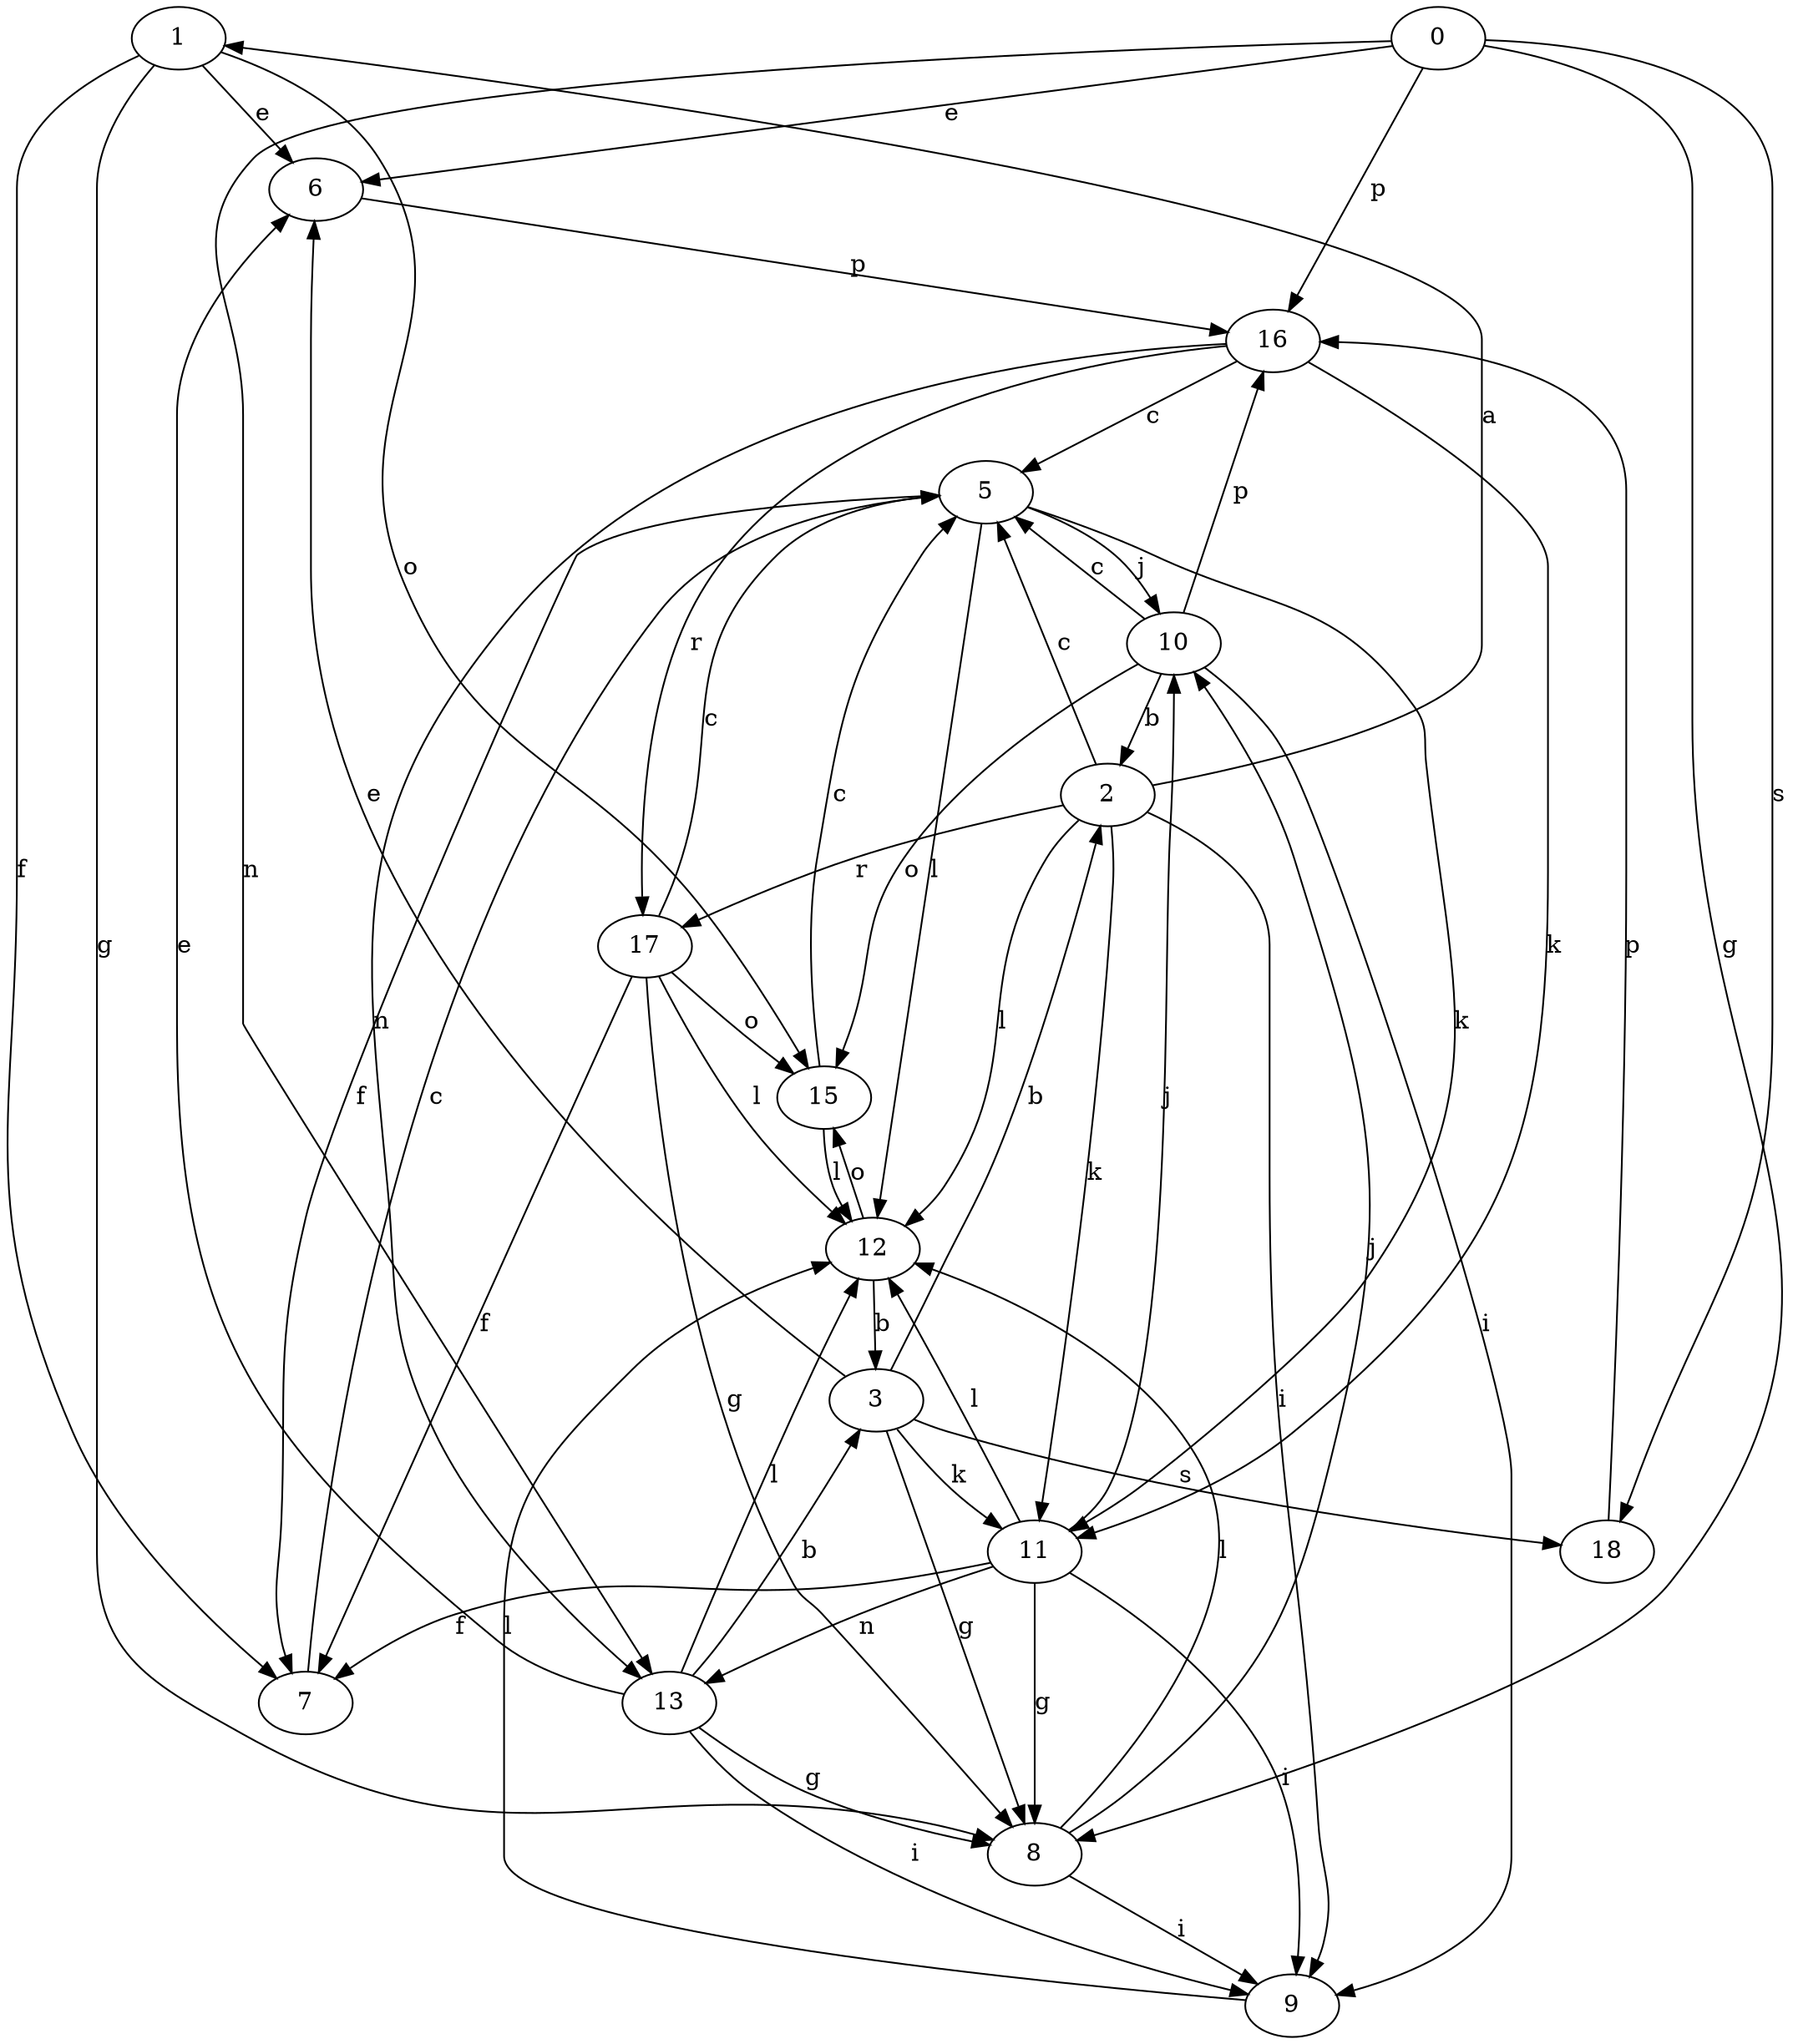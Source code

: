 strict digraph  {
1;
2;
3;
5;
6;
7;
8;
9;
10;
11;
12;
13;
15;
16;
17;
18;
0;
1 -> 6  [label=e];
1 -> 7  [label=f];
1 -> 8  [label=g];
1 -> 15  [label=o];
2 -> 1  [label=a];
2 -> 5  [label=c];
2 -> 9  [label=i];
2 -> 11  [label=k];
2 -> 12  [label=l];
2 -> 17  [label=r];
3 -> 2  [label=b];
3 -> 6  [label=e];
3 -> 8  [label=g];
3 -> 11  [label=k];
3 -> 18  [label=s];
5 -> 7  [label=f];
5 -> 10  [label=j];
5 -> 11  [label=k];
5 -> 12  [label=l];
6 -> 16  [label=p];
7 -> 5  [label=c];
8 -> 9  [label=i];
8 -> 10  [label=j];
8 -> 12  [label=l];
9 -> 12  [label=l];
10 -> 2  [label=b];
10 -> 5  [label=c];
10 -> 9  [label=i];
10 -> 15  [label=o];
10 -> 16  [label=p];
11 -> 7  [label=f];
11 -> 8  [label=g];
11 -> 9  [label=i];
11 -> 10  [label=j];
11 -> 12  [label=l];
11 -> 13  [label=n];
12 -> 3  [label=b];
12 -> 15  [label=o];
13 -> 3  [label=b];
13 -> 6  [label=e];
13 -> 8  [label=g];
13 -> 9  [label=i];
13 -> 12  [label=l];
15 -> 5  [label=c];
15 -> 12  [label=l];
16 -> 5  [label=c];
16 -> 11  [label=k];
16 -> 13  [label=n];
16 -> 17  [label=r];
17 -> 5  [label=c];
17 -> 7  [label=f];
17 -> 8  [label=g];
17 -> 12  [label=l];
17 -> 15  [label=o];
18 -> 16  [label=p];
0 -> 6  [label=e];
0 -> 8  [label=g];
0 -> 13  [label=n];
0 -> 16  [label=p];
0 -> 18  [label=s];
}
